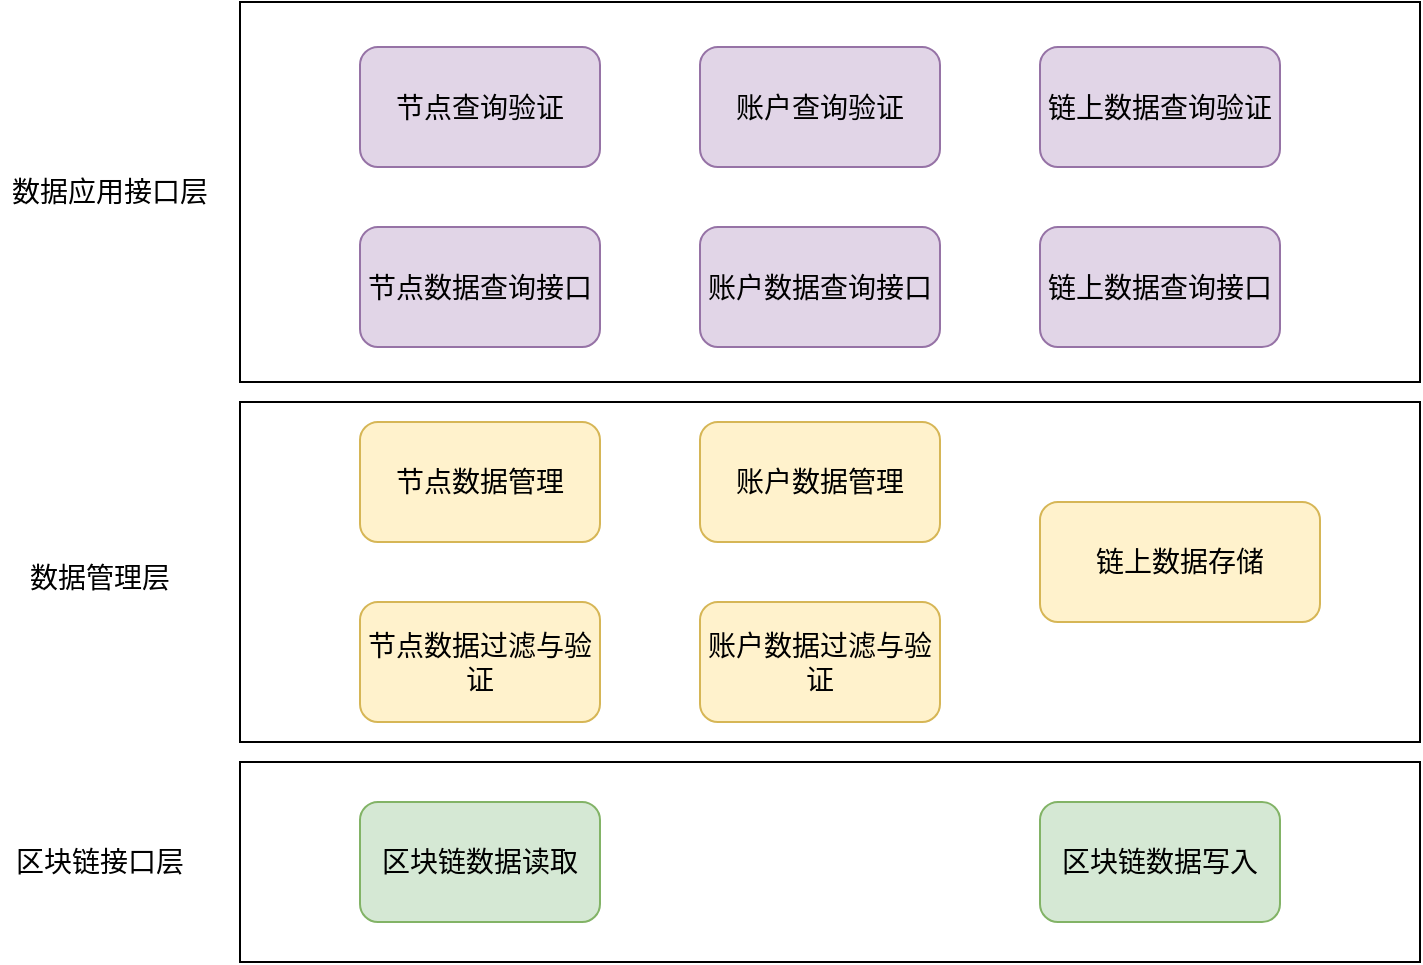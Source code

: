 <mxfile version="12.5.4" type="github">
  <diagram id="Dr7E2pnEQ7SnMgTV5RkD" name="Page-1">
    <mxGraphModel dx="933" dy="654" grid="1" gridSize="10" guides="1" tooltips="1" connect="1" arrows="1" fold="1" page="1" pageScale="1" pageWidth="827" pageHeight="1169" math="0" shadow="0">
      <root>
        <mxCell id="0"/>
        <mxCell id="1" parent="0"/>
        <mxCell id="Fuk4StQesD5K4FotLebA-19" value="" style="rounded=0;whiteSpace=wrap;html=1;fontSize=14;" vertex="1" parent="1">
          <mxGeometry x="150" y="60" width="590" height="190" as="geometry"/>
        </mxCell>
        <mxCell id="Fuk4StQesD5K4FotLebA-16" value="" style="rounded=0;whiteSpace=wrap;html=1;fontSize=14;" vertex="1" parent="1">
          <mxGeometry x="150" y="260" width="590" height="170" as="geometry"/>
        </mxCell>
        <mxCell id="Fuk4StQesD5K4FotLebA-15" value="" style="rounded=0;whiteSpace=wrap;html=1;fontSize=14;" vertex="1" parent="1">
          <mxGeometry x="150" y="440" width="590" height="100" as="geometry"/>
        </mxCell>
        <mxCell id="Fuk4StQesD5K4FotLebA-1" value="区块链数据读取" style="rounded=1;whiteSpace=wrap;html=1;fontSize=14;fillColor=#d5e8d4;strokeColor=#82b366;" vertex="1" parent="1">
          <mxGeometry x="210" y="460" width="120" height="60" as="geometry"/>
        </mxCell>
        <mxCell id="Fuk4StQesD5K4FotLebA-2" value="区块链数据写入" style="rounded=1;whiteSpace=wrap;html=1;fontSize=14;fillColor=#d5e8d4;strokeColor=#82b366;" vertex="1" parent="1">
          <mxGeometry x="550" y="460" width="120" height="60" as="geometry"/>
        </mxCell>
        <mxCell id="Fuk4StQesD5K4FotLebA-3" value="节点数据过滤与验证" style="rounded=1;whiteSpace=wrap;html=1;fontSize=14;fillColor=#fff2cc;strokeColor=#d6b656;" vertex="1" parent="1">
          <mxGeometry x="210" y="360" width="120" height="60" as="geometry"/>
        </mxCell>
        <mxCell id="Fuk4StQesD5K4FotLebA-4" value="节点数据管理" style="rounded=1;whiteSpace=wrap;html=1;fontSize=14;fillColor=#fff2cc;strokeColor=#d6b656;" vertex="1" parent="1">
          <mxGeometry x="210" y="270" width="120" height="60" as="geometry"/>
        </mxCell>
        <mxCell id="Fuk4StQesD5K4FotLebA-5" value="节点数据查询接口" style="rounded=1;whiteSpace=wrap;html=1;fontSize=14;fillColor=#e1d5e7;strokeColor=#9673a6;" vertex="1" parent="1">
          <mxGeometry x="210" y="172.5" width="120" height="60" as="geometry"/>
        </mxCell>
        <mxCell id="Fuk4StQesD5K4FotLebA-6" value="账户数据过滤与验证" style="rounded=1;whiteSpace=wrap;html=1;fontSize=14;fillColor=#fff2cc;strokeColor=#d6b656;" vertex="1" parent="1">
          <mxGeometry x="380" y="360" width="120" height="60" as="geometry"/>
        </mxCell>
        <mxCell id="Fuk4StQesD5K4FotLebA-7" value="节点查询验证" style="rounded=1;whiteSpace=wrap;html=1;fontSize=14;fillColor=#e1d5e7;strokeColor=#9673a6;" vertex="1" parent="1">
          <mxGeometry x="210" y="82.5" width="120" height="60" as="geometry"/>
        </mxCell>
        <mxCell id="Fuk4StQesD5K4FotLebA-8" value="账户数据管理" style="rounded=1;whiteSpace=wrap;html=1;fontSize=14;fillColor=#fff2cc;strokeColor=#d6b656;" vertex="1" parent="1">
          <mxGeometry x="380" y="270" width="120" height="60" as="geometry"/>
        </mxCell>
        <mxCell id="Fuk4StQesD5K4FotLebA-9" value="账户数据查询接口" style="rounded=1;whiteSpace=wrap;html=1;fontSize=14;fillColor=#e1d5e7;strokeColor=#9673a6;" vertex="1" parent="1">
          <mxGeometry x="380" y="172.5" width="120" height="60" as="geometry"/>
        </mxCell>
        <mxCell id="Fuk4StQesD5K4FotLebA-10" value="账户查询验证" style="rounded=1;whiteSpace=wrap;html=1;fontSize=14;fillColor=#e1d5e7;strokeColor=#9673a6;" vertex="1" parent="1">
          <mxGeometry x="380" y="82.5" width="120" height="60" as="geometry"/>
        </mxCell>
        <mxCell id="Fuk4StQesD5K4FotLebA-11" value="链上数据存储" style="rounded=1;whiteSpace=wrap;html=1;fontSize=14;fillColor=#fff2cc;strokeColor=#d6b656;" vertex="1" parent="1">
          <mxGeometry x="550" y="310" width="140" height="60" as="geometry"/>
        </mxCell>
        <mxCell id="Fuk4StQesD5K4FotLebA-12" value="链上数据查询接口" style="rounded=1;whiteSpace=wrap;html=1;fontSize=14;fillColor=#e1d5e7;strokeColor=#9673a6;" vertex="1" parent="1">
          <mxGeometry x="550" y="172.5" width="120" height="60" as="geometry"/>
        </mxCell>
        <mxCell id="Fuk4StQesD5K4FotLebA-13" value="链上数据查询验证" style="rounded=1;whiteSpace=wrap;html=1;fontSize=14;fillColor=#e1d5e7;strokeColor=#9673a6;" vertex="1" parent="1">
          <mxGeometry x="550" y="82.5" width="120" height="60" as="geometry"/>
        </mxCell>
        <mxCell id="Fuk4StQesD5K4FotLebA-17" value="区块链接口层" style="text;html=1;strokeColor=none;fillColor=none;align=center;verticalAlign=middle;whiteSpace=wrap;rounded=0;fontSize=14;" vertex="1" parent="1">
          <mxGeometry x="35" y="475" width="90" height="30" as="geometry"/>
        </mxCell>
        <mxCell id="Fuk4StQesD5K4FotLebA-18" value="数据管理层" style="text;html=1;strokeColor=none;fillColor=none;align=center;verticalAlign=middle;whiteSpace=wrap;rounded=0;fontSize=14;" vertex="1" parent="1">
          <mxGeometry x="40" y="325" width="80" height="45" as="geometry"/>
        </mxCell>
        <mxCell id="Fuk4StQesD5K4FotLebA-20" value="数据应用接口层" style="text;html=1;strokeColor=none;fillColor=none;align=center;verticalAlign=middle;whiteSpace=wrap;rounded=0;fontSize=14;" vertex="1" parent="1">
          <mxGeometry x="30" y="132.5" width="110" height="45" as="geometry"/>
        </mxCell>
      </root>
    </mxGraphModel>
  </diagram>
</mxfile>
